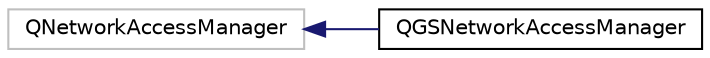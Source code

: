 digraph "类继承关系图"
{
  edge [fontname="Helvetica",fontsize="10",labelfontname="Helvetica",labelfontsize="10"];
  node [fontname="Helvetica",fontsize="10",shape=record];
  rankdir="LR";
  Node67 [label="QNetworkAccessManager",height=0.2,width=0.4,color="grey75", fillcolor="white", style="filled"];
  Node67 -> Node0 [dir="back",color="midnightblue",fontsize="10",style="solid",fontname="Helvetica"];
  Node0 [label="QGSNetworkAccessManager",height=0.2,width=0.4,color="black", fillcolor="white", style="filled",URL="$class_q_g_s_network_access_manager.html"];
}
